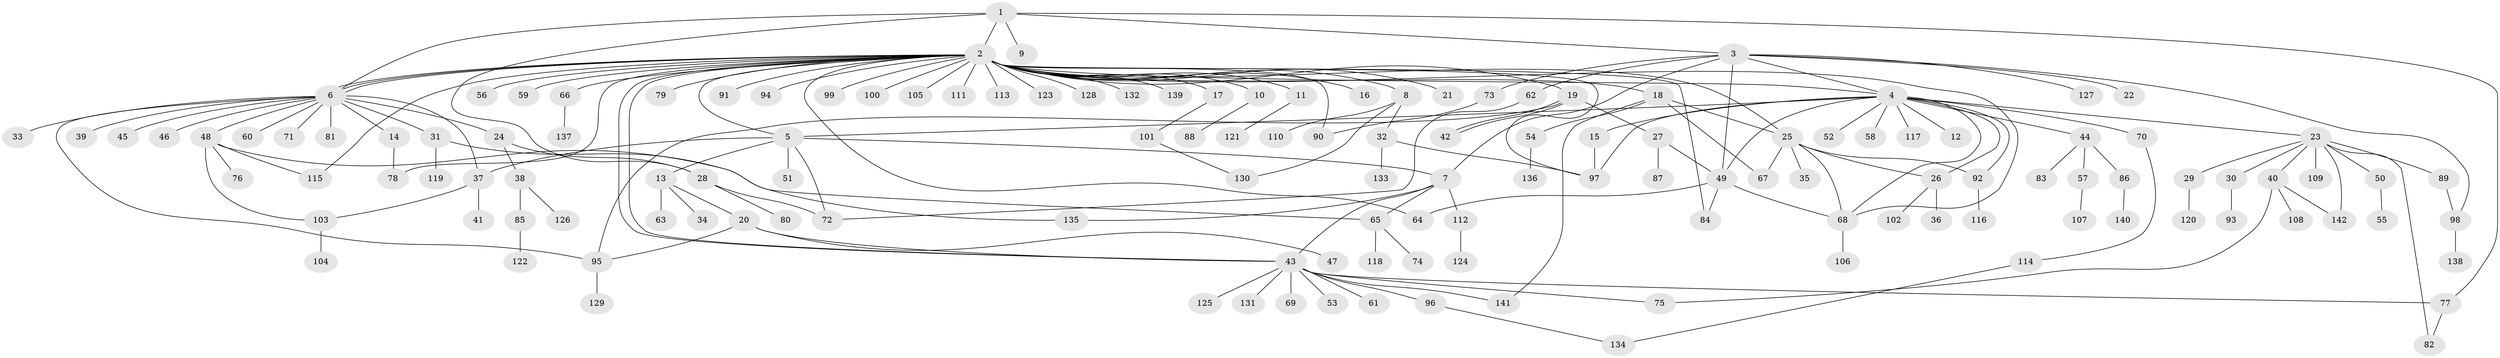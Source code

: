 // Generated by graph-tools (version 1.1) at 2025/11/02/27/25 16:11:14]
// undirected, 142 vertices, 185 edges
graph export_dot {
graph [start="1"]
  node [color=gray90,style=filled];
  1;
  2;
  3;
  4;
  5;
  6;
  7;
  8;
  9;
  10;
  11;
  12;
  13;
  14;
  15;
  16;
  17;
  18;
  19;
  20;
  21;
  22;
  23;
  24;
  25;
  26;
  27;
  28;
  29;
  30;
  31;
  32;
  33;
  34;
  35;
  36;
  37;
  38;
  39;
  40;
  41;
  42;
  43;
  44;
  45;
  46;
  47;
  48;
  49;
  50;
  51;
  52;
  53;
  54;
  55;
  56;
  57;
  58;
  59;
  60;
  61;
  62;
  63;
  64;
  65;
  66;
  67;
  68;
  69;
  70;
  71;
  72;
  73;
  74;
  75;
  76;
  77;
  78;
  79;
  80;
  81;
  82;
  83;
  84;
  85;
  86;
  87;
  88;
  89;
  90;
  91;
  92;
  93;
  94;
  95;
  96;
  97;
  98;
  99;
  100;
  101;
  102;
  103;
  104;
  105;
  106;
  107;
  108;
  109;
  110;
  111;
  112;
  113;
  114;
  115;
  116;
  117;
  118;
  119;
  120;
  121;
  122;
  123;
  124;
  125;
  126;
  127;
  128;
  129;
  130;
  131;
  132;
  133;
  134;
  135;
  136;
  137;
  138;
  139;
  140;
  141;
  142;
  1 -- 2;
  1 -- 3;
  1 -- 6;
  1 -- 9;
  1 -- 28;
  1 -- 77;
  2 -- 4;
  2 -- 5;
  2 -- 6;
  2 -- 6;
  2 -- 6;
  2 -- 8;
  2 -- 10;
  2 -- 11;
  2 -- 16;
  2 -- 17;
  2 -- 18;
  2 -- 19;
  2 -- 21;
  2 -- 25;
  2 -- 43;
  2 -- 43;
  2 -- 56;
  2 -- 59;
  2 -- 64;
  2 -- 66;
  2 -- 68;
  2 -- 78;
  2 -- 79;
  2 -- 84;
  2 -- 90;
  2 -- 91;
  2 -- 94;
  2 -- 97;
  2 -- 99;
  2 -- 100;
  2 -- 105;
  2 -- 111;
  2 -- 113;
  2 -- 115;
  2 -- 123;
  2 -- 128;
  2 -- 132;
  2 -- 139;
  3 -- 4;
  3 -- 7;
  3 -- 22;
  3 -- 49;
  3 -- 62;
  3 -- 73;
  3 -- 98;
  3 -- 127;
  4 -- 5;
  4 -- 12;
  4 -- 15;
  4 -- 23;
  4 -- 26;
  4 -- 44;
  4 -- 49;
  4 -- 52;
  4 -- 58;
  4 -- 68;
  4 -- 70;
  4 -- 92;
  4 -- 97;
  4 -- 117;
  5 -- 7;
  5 -- 13;
  5 -- 37;
  5 -- 51;
  5 -- 72;
  6 -- 14;
  6 -- 24;
  6 -- 31;
  6 -- 33;
  6 -- 37;
  6 -- 39;
  6 -- 45;
  6 -- 46;
  6 -- 48;
  6 -- 60;
  6 -- 71;
  6 -- 81;
  6 -- 95;
  7 -- 43;
  7 -- 65;
  7 -- 112;
  7 -- 135;
  8 -- 32;
  8 -- 110;
  8 -- 130;
  10 -- 88;
  11 -- 121;
  13 -- 20;
  13 -- 34;
  13 -- 63;
  14 -- 78;
  15 -- 97;
  17 -- 101;
  18 -- 25;
  18 -- 54;
  18 -- 67;
  18 -- 141;
  19 -- 27;
  19 -- 42;
  19 -- 42;
  19 -- 95;
  20 -- 43;
  20 -- 47;
  20 -- 95;
  23 -- 29;
  23 -- 30;
  23 -- 40;
  23 -- 50;
  23 -- 82;
  23 -- 89;
  23 -- 109;
  23 -- 142;
  24 -- 28;
  24 -- 38;
  25 -- 26;
  25 -- 35;
  25 -- 67;
  25 -- 68;
  25 -- 92;
  26 -- 36;
  26 -- 102;
  27 -- 49;
  27 -- 87;
  28 -- 72;
  28 -- 80;
  29 -- 120;
  30 -- 93;
  31 -- 119;
  31 -- 135;
  32 -- 97;
  32 -- 133;
  37 -- 41;
  37 -- 103;
  38 -- 85;
  38 -- 126;
  40 -- 75;
  40 -- 108;
  40 -- 142;
  43 -- 53;
  43 -- 61;
  43 -- 69;
  43 -- 75;
  43 -- 77;
  43 -- 96;
  43 -- 125;
  43 -- 131;
  43 -- 141;
  44 -- 57;
  44 -- 83;
  44 -- 86;
  48 -- 65;
  48 -- 76;
  48 -- 103;
  48 -- 115;
  49 -- 64;
  49 -- 68;
  49 -- 84;
  50 -- 55;
  54 -- 136;
  57 -- 107;
  62 -- 72;
  65 -- 74;
  65 -- 118;
  66 -- 137;
  68 -- 106;
  70 -- 114;
  73 -- 90;
  77 -- 82;
  85 -- 122;
  86 -- 140;
  89 -- 98;
  92 -- 116;
  95 -- 129;
  96 -- 134;
  98 -- 138;
  101 -- 130;
  103 -- 104;
  112 -- 124;
  114 -- 134;
}
